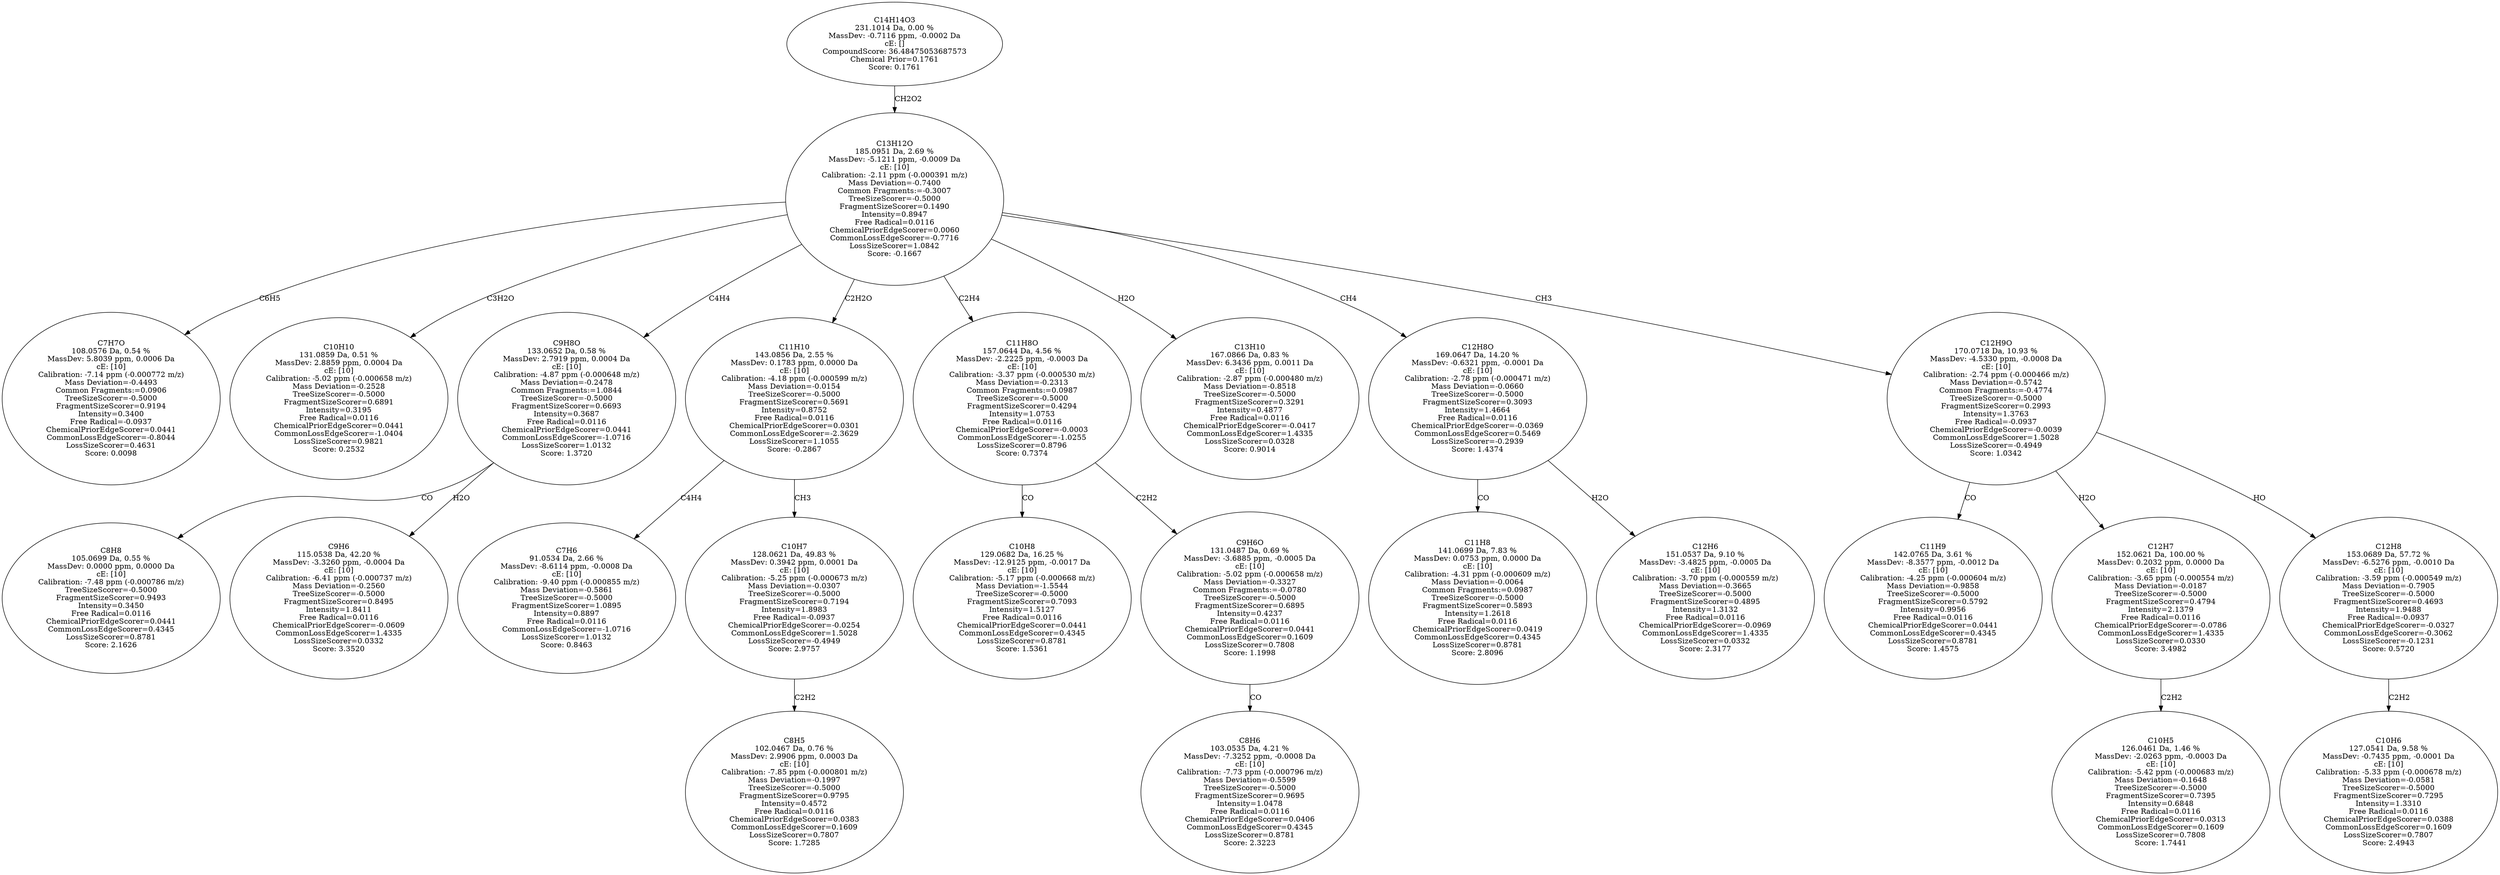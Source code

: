 strict digraph {
v1 [label="C7H7O\n108.0576 Da, 0.54 %\nMassDev: 5.8039 ppm, 0.0006 Da\ncE: [10]\nCalibration: -7.14 ppm (-0.000772 m/z)\nMass Deviation=-0.4493\nCommon Fragments:=0.0906\nTreeSizeScorer=-0.5000\nFragmentSizeScorer=0.9194\nIntensity=0.3400\nFree Radical=-0.0937\nChemicalPriorEdgeScorer=0.0441\nCommonLossEdgeScorer=-0.8044\nLossSizeScorer=0.4631\nScore: 0.0098"];
v2 [label="C10H10\n131.0859 Da, 0.51 %\nMassDev: 2.8859 ppm, 0.0004 Da\ncE: [10]\nCalibration: -5.02 ppm (-0.000658 m/z)\nMass Deviation=-0.2528\nTreeSizeScorer=-0.5000\nFragmentSizeScorer=0.6891\nIntensity=0.3195\nFree Radical=0.0116\nChemicalPriorEdgeScorer=0.0441\nCommonLossEdgeScorer=-1.0404\nLossSizeScorer=0.9821\nScore: 0.2532"];
v3 [label="C8H8\n105.0699 Da, 0.55 %\nMassDev: 0.0000 ppm, 0.0000 Da\ncE: [10]\nCalibration: -7.48 ppm (-0.000786 m/z)\nTreeSizeScorer=-0.5000\nFragmentSizeScorer=0.9493\nIntensity=0.3450\nFree Radical=0.0116\nChemicalPriorEdgeScorer=0.0441\nCommonLossEdgeScorer=0.4345\nLossSizeScorer=0.8781\nScore: 2.1626"];
v4 [label="C9H6\n115.0538 Da, 42.20 %\nMassDev: -3.3260 ppm, -0.0004 Da\ncE: [10]\nCalibration: -6.41 ppm (-0.000737 m/z)\nMass Deviation=-0.2560\nTreeSizeScorer=-0.5000\nFragmentSizeScorer=0.8495\nIntensity=1.8411\nFree Radical=0.0116\nChemicalPriorEdgeScorer=-0.0609\nCommonLossEdgeScorer=1.4335\nLossSizeScorer=0.0332\nScore: 3.3520"];
v5 [label="C9H8O\n133.0652 Da, 0.58 %\nMassDev: 2.7919 ppm, 0.0004 Da\ncE: [10]\nCalibration: -4.87 ppm (-0.000648 m/z)\nMass Deviation=-0.2478\nCommon Fragments:=1.0844\nTreeSizeScorer=-0.5000\nFragmentSizeScorer=0.6693\nIntensity=0.3687\nFree Radical=0.0116\nChemicalPriorEdgeScorer=0.0441\nCommonLossEdgeScorer=-1.0716\nLossSizeScorer=1.0132\nScore: 1.3720"];
v6 [label="C7H6\n91.0534 Da, 2.66 %\nMassDev: -8.6114 ppm, -0.0008 Da\ncE: [10]\nCalibration: -9.40 ppm (-0.000855 m/z)\nMass Deviation=-0.5861\nTreeSizeScorer=-0.5000\nFragmentSizeScorer=1.0895\nIntensity=0.8897\nFree Radical=0.0116\nCommonLossEdgeScorer=-1.0716\nLossSizeScorer=1.0132\nScore: 0.8463"];
v7 [label="C8H5\n102.0467 Da, 0.76 %\nMassDev: 2.9906 ppm, 0.0003 Da\ncE: [10]\nCalibration: -7.85 ppm (-0.000801 m/z)\nMass Deviation=-0.1997\nTreeSizeScorer=-0.5000\nFragmentSizeScorer=0.9795\nIntensity=0.4572\nFree Radical=0.0116\nChemicalPriorEdgeScorer=0.0383\nCommonLossEdgeScorer=0.1609\nLossSizeScorer=0.7807\nScore: 1.7285"];
v8 [label="C10H7\n128.0621 Da, 49.83 %\nMassDev: 0.3942 ppm, 0.0001 Da\ncE: [10]\nCalibration: -5.25 ppm (-0.000673 m/z)\nMass Deviation=-0.0307\nTreeSizeScorer=-0.5000\nFragmentSizeScorer=0.7194\nIntensity=1.8983\nFree Radical=-0.0937\nChemicalPriorEdgeScorer=-0.0254\nCommonLossEdgeScorer=1.5028\nLossSizeScorer=-0.4949\nScore: 2.9757"];
v9 [label="C11H10\n143.0856 Da, 2.55 %\nMassDev: 0.1783 ppm, 0.0000 Da\ncE: [10]\nCalibration: -4.18 ppm (-0.000599 m/z)\nMass Deviation=-0.0154\nTreeSizeScorer=-0.5000\nFragmentSizeScorer=0.5691\nIntensity=0.8752\nFree Radical=0.0116\nChemicalPriorEdgeScorer=0.0301\nCommonLossEdgeScorer=-2.3629\nLossSizeScorer=1.1055\nScore: -0.2867"];
v10 [label="C10H8\n129.0682 Da, 16.25 %\nMassDev: -12.9125 ppm, -0.0017 Da\ncE: [10]\nCalibration: -5.17 ppm (-0.000668 m/z)\nMass Deviation=-1.5544\nTreeSizeScorer=-0.5000\nFragmentSizeScorer=0.7093\nIntensity=1.5127\nFree Radical=0.0116\nChemicalPriorEdgeScorer=0.0441\nCommonLossEdgeScorer=0.4345\nLossSizeScorer=0.8781\nScore: 1.5361"];
v11 [label="C8H6\n103.0535 Da, 4.21 %\nMassDev: -7.3252 ppm, -0.0008 Da\ncE: [10]\nCalibration: -7.73 ppm (-0.000796 m/z)\nMass Deviation=-0.5599\nTreeSizeScorer=-0.5000\nFragmentSizeScorer=0.9695\nIntensity=1.0478\nFree Radical=0.0116\nChemicalPriorEdgeScorer=0.0406\nCommonLossEdgeScorer=0.4345\nLossSizeScorer=0.8781\nScore: 2.3223"];
v12 [label="C9H6O\n131.0487 Da, 0.69 %\nMassDev: -3.6885 ppm, -0.0005 Da\ncE: [10]\nCalibration: -5.02 ppm (-0.000658 m/z)\nMass Deviation=-0.3327\nCommon Fragments:=-0.0780\nTreeSizeScorer=-0.5000\nFragmentSizeScorer=0.6895\nIntensity=0.4237\nFree Radical=0.0116\nChemicalPriorEdgeScorer=0.0441\nCommonLossEdgeScorer=0.1609\nLossSizeScorer=0.7808\nScore: 1.1998"];
v13 [label="C11H8O\n157.0644 Da, 4.56 %\nMassDev: -2.2225 ppm, -0.0003 Da\ncE: [10]\nCalibration: -3.37 ppm (-0.000530 m/z)\nMass Deviation=-0.2313\nCommon Fragments:=0.0987\nTreeSizeScorer=-0.5000\nFragmentSizeScorer=0.4294\nIntensity=1.0753\nFree Radical=0.0116\nChemicalPriorEdgeScorer=-0.0003\nCommonLossEdgeScorer=-1.0255\nLossSizeScorer=0.8796\nScore: 0.7374"];
v14 [label="C13H10\n167.0866 Da, 0.83 %\nMassDev: 6.3436 ppm, 0.0011 Da\ncE: [10]\nCalibration: -2.87 ppm (-0.000480 m/z)\nMass Deviation=-0.8518\nTreeSizeScorer=-0.5000\nFragmentSizeScorer=0.3291\nIntensity=0.4877\nFree Radical=0.0116\nChemicalPriorEdgeScorer=-0.0417\nCommonLossEdgeScorer=1.4335\nLossSizeScorer=0.0328\nScore: 0.9014"];
v15 [label="C11H8\n141.0699 Da, 7.83 %\nMassDev: 0.0753 ppm, 0.0000 Da\ncE: [10]\nCalibration: -4.31 ppm (-0.000609 m/z)\nMass Deviation=-0.0064\nCommon Fragments:=0.0987\nTreeSizeScorer=-0.5000\nFragmentSizeScorer=0.5893\nIntensity=1.2618\nFree Radical=0.0116\nChemicalPriorEdgeScorer=0.0419\nCommonLossEdgeScorer=0.4345\nLossSizeScorer=0.8781\nScore: 2.8096"];
v16 [label="C12H6\n151.0537 Da, 9.10 %\nMassDev: -3.4825 ppm, -0.0005 Da\ncE: [10]\nCalibration: -3.70 ppm (-0.000559 m/z)\nMass Deviation=-0.3665\nTreeSizeScorer=-0.5000\nFragmentSizeScorer=0.4895\nIntensity=1.3132\nFree Radical=0.0116\nChemicalPriorEdgeScorer=-0.0969\nCommonLossEdgeScorer=1.4335\nLossSizeScorer=0.0332\nScore: 2.3177"];
v17 [label="C12H8O\n169.0647 Da, 14.20 %\nMassDev: -0.6321 ppm, -0.0001 Da\ncE: [10]\nCalibration: -2.78 ppm (-0.000471 m/z)\nMass Deviation=-0.0660\nTreeSizeScorer=-0.5000\nFragmentSizeScorer=0.3093\nIntensity=1.4664\nFree Radical=0.0116\nChemicalPriorEdgeScorer=-0.0369\nCommonLossEdgeScorer=0.5469\nLossSizeScorer=-0.2939\nScore: 1.4374"];
v18 [label="C11H9\n142.0765 Da, 3.61 %\nMassDev: -8.3577 ppm, -0.0012 Da\ncE: [10]\nCalibration: -4.25 ppm (-0.000604 m/z)\nMass Deviation=-0.9858\nTreeSizeScorer=-0.5000\nFragmentSizeScorer=0.5792\nIntensity=0.9956\nFree Radical=0.0116\nChemicalPriorEdgeScorer=0.0441\nCommonLossEdgeScorer=0.4345\nLossSizeScorer=0.8781\nScore: 1.4575"];
v19 [label="C10H5\n126.0461 Da, 1.46 %\nMassDev: -2.0263 ppm, -0.0003 Da\ncE: [10]\nCalibration: -5.42 ppm (-0.000683 m/z)\nMass Deviation=-0.1648\nTreeSizeScorer=-0.5000\nFragmentSizeScorer=0.7395\nIntensity=0.6848\nFree Radical=0.0116\nChemicalPriorEdgeScorer=0.0313\nCommonLossEdgeScorer=0.1609\nLossSizeScorer=0.7808\nScore: 1.7441"];
v20 [label="C12H7\n152.0621 Da, 100.00 %\nMassDev: 0.2032 ppm, 0.0000 Da\ncE: [10]\nCalibration: -3.65 ppm (-0.000554 m/z)\nMass Deviation=-0.0187\nTreeSizeScorer=-0.5000\nFragmentSizeScorer=0.4794\nIntensity=2.1379\nFree Radical=0.0116\nChemicalPriorEdgeScorer=-0.0786\nCommonLossEdgeScorer=1.4335\nLossSizeScorer=0.0330\nScore: 3.4982"];
v21 [label="C10H6\n127.0541 Da, 9.58 %\nMassDev: -0.7435 ppm, -0.0001 Da\ncE: [10]\nCalibration: -5.33 ppm (-0.000678 m/z)\nMass Deviation=-0.0581\nTreeSizeScorer=-0.5000\nFragmentSizeScorer=0.7295\nIntensity=1.3310\nFree Radical=0.0116\nChemicalPriorEdgeScorer=0.0388\nCommonLossEdgeScorer=0.1609\nLossSizeScorer=0.7807\nScore: 2.4943"];
v22 [label="C12H8\n153.0689 Da, 57.72 %\nMassDev: -6.5276 ppm, -0.0010 Da\ncE: [10]\nCalibration: -3.59 ppm (-0.000549 m/z)\nMass Deviation=-0.7905\nTreeSizeScorer=-0.5000\nFragmentSizeScorer=0.4693\nIntensity=1.9488\nFree Radical=-0.0937\nChemicalPriorEdgeScorer=-0.0327\nCommonLossEdgeScorer=-0.3062\nLossSizeScorer=-0.1231\nScore: 0.5720"];
v23 [label="C12H9O\n170.0718 Da, 10.93 %\nMassDev: -4.5330 ppm, -0.0008 Da\ncE: [10]\nCalibration: -2.74 ppm (-0.000466 m/z)\nMass Deviation=-0.5742\nCommon Fragments:=-0.4774\nTreeSizeScorer=-0.5000\nFragmentSizeScorer=0.2993\nIntensity=1.3763\nFree Radical=-0.0937\nChemicalPriorEdgeScorer=-0.0039\nCommonLossEdgeScorer=1.5028\nLossSizeScorer=-0.4949\nScore: 1.0342"];
v24 [label="C13H12O\n185.0951 Da, 2.69 %\nMassDev: -5.1211 ppm, -0.0009 Da\ncE: [10]\nCalibration: -2.11 ppm (-0.000391 m/z)\nMass Deviation=-0.7400\nCommon Fragments:=-0.3007\nTreeSizeScorer=-0.5000\nFragmentSizeScorer=0.1490\nIntensity=0.8947\nFree Radical=0.0116\nChemicalPriorEdgeScorer=0.0060\nCommonLossEdgeScorer=-0.7716\nLossSizeScorer=1.0842\nScore: -0.1667"];
v25 [label="C14H14O3\n231.1014 Da, 0.00 %\nMassDev: -0.7116 ppm, -0.0002 Da\ncE: []\nCompoundScore: 36.48475053687573\nChemical Prior=0.1761\nScore: 0.1761"];
v24 -> v1 [label="C6H5"];
v24 -> v2 [label="C3H2O"];
v5 -> v3 [label="CO"];
v5 -> v4 [label="H2O"];
v24 -> v5 [label="C4H4"];
v9 -> v6 [label="C4H4"];
v8 -> v7 [label="C2H2"];
v9 -> v8 [label="CH3"];
v24 -> v9 [label="C2H2O"];
v13 -> v10 [label="CO"];
v12 -> v11 [label="CO"];
v13 -> v12 [label="C2H2"];
v24 -> v13 [label="C2H4"];
v24 -> v14 [label="H2O"];
v17 -> v15 [label="CO"];
v17 -> v16 [label="H2O"];
v24 -> v17 [label="CH4"];
v23 -> v18 [label="CO"];
v20 -> v19 [label="C2H2"];
v23 -> v20 [label="H2O"];
v22 -> v21 [label="C2H2"];
v23 -> v22 [label="HO"];
v24 -> v23 [label="CH3"];
v25 -> v24 [label="CH2O2"];
}
